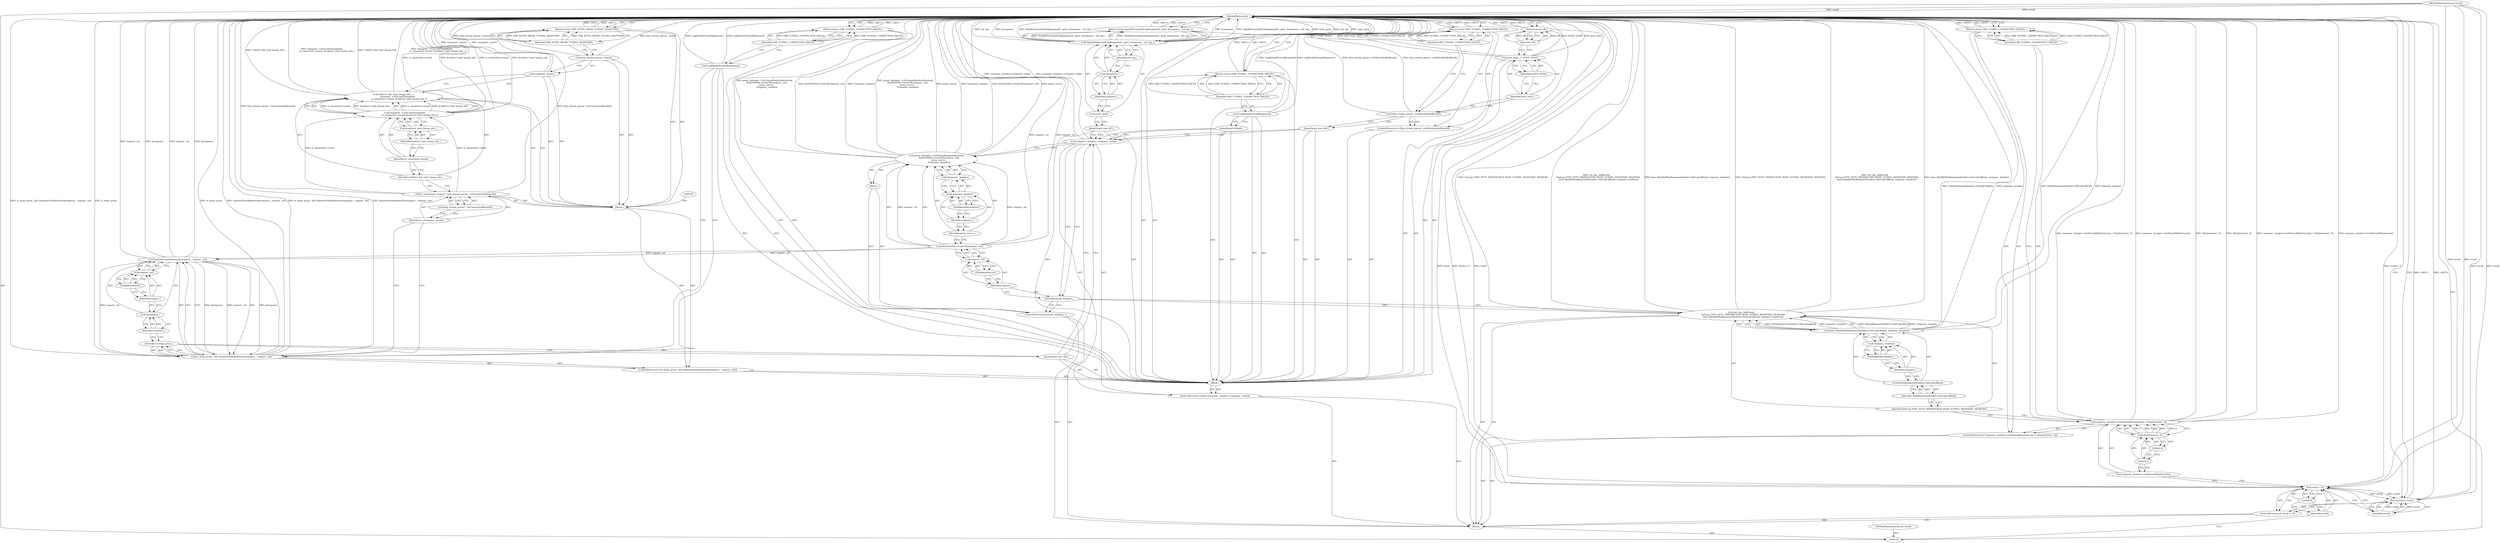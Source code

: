 digraph "1_Chrome_7933c117fd16b192e70609c331641e9112af5e42" {
"1000193" [label="(MethodReturn,int)"];
"1000104" [label="(MethodParameterIn,int result)"];
"1000292" [label="(MethodParameterOut,int result)"];
"1000105" [label="(Block,)"];
"1000123" [label="(Call,&HttpResponseHeaders::NetLogCallback)"];
"1000124" [label="(Identifier,HttpResponseHeaders::NetLogCallback)"];
"1000125" [label="(Call,response_.headers)"];
"1000126" [label="(Identifier,response_)"];
"1000122" [label="(Call,base::Bind(&HttpResponseHeaders::NetLogCallback, response_.headers))"];
"1000127" [label="(FieldIdentifier,headers)"];
"1000128" [label="(ControlStructure,if (proxy_delegate_))"];
"1000130" [label="(Block,)"];
"1000129" [label="(Identifier,proxy_delegate_)"];
"1000131" [label="(Call,proxy_delegate_->OnTunnelHeadersReceived(\n        HostPortPair::FromURL(request_.url),\n        proxy_server_,\n        *response_.headers))"];
"1000133" [label="(Call,request_.url)"];
"1000134" [label="(Identifier,request_)"];
"1000135" [label="(FieldIdentifier,url)"];
"1000132" [label="(Call,HostPortPair::FromURL(request_.url))"];
"1000136" [label="(Identifier,proxy_server_)"];
"1000140" [label="(FieldIdentifier,headers)"];
"1000137" [label="(Call,*response_.headers)"];
"1000138" [label="(Call,response_.headers)"];
"1000139" [label="(Identifier,response_)"];
"1000142" [label="(Call,response_.headers->response_code())"];
"1000141" [label="(ControlStructure,switch (response_.headers->response_code()))"];
"1000143" [label="(Block,)"];
"1000109" [label="(Literal,0)"];
"1000106" [label="(ControlStructure,if (result < 0))"];
"1000107" [label="(Call,result < 0)"];
"1000108" [label="(Identifier,result)"];
"1000144" [label="(JumpTarget,case 200:)"];
"1000146" [label="(Call,http_stream_parser_->IsMoreDataBuffered())"];
"1000145" [label="(ControlStructure,if (http_stream_parser_->IsMoreDataBuffered()))"];
"1000148" [label="(Identifier,ERR_TUNNEL_CONNECTION_FAILED)"];
"1000147" [label="(Return,return ERR_TUNNEL_CONNECTION_FAILED;)"];
"1000151" [label="(Identifier,STATE_DONE)"];
"1000149" [label="(Call,next_state_ = STATE_DONE)"];
"1000150" [label="(Identifier,next_state_)"];
"1000153" [label="(Identifier,OK)"];
"1000152" [label="(Return,return OK;)"];
"1000154" [label="(JumpTarget,case 302:)"];
"1000156" [label="(Call,is_https_proxy_ && SanitizeProxyRedirect(&response_, request_.url))"];
"1000157" [label="(Identifier,is_https_proxy_)"];
"1000158" [label="(Call,SanitizeProxyRedirect(&response_, request_.url))"];
"1000159" [label="(Call,&response_)"];
"1000160" [label="(Identifier,response_)"];
"1000155" [label="(ControlStructure,if (is_https_proxy_ && SanitizeProxyRedirect(&response_, request_.url)))"];
"1000161" [label="(Call,request_.url)"];
"1000162" [label="(Identifier,request_)"];
"1000163" [label="(FieldIdentifier,url)"];
"1000111" [label="(Identifier,result)"];
"1000110" [label="(Return,return result;)"];
"1000166" [label="(Call,is_connection_reused = http_stream_parser_->IsConnectionReused())"];
"1000167" [label="(Identifier,is_connection_reused)"];
"1000168" [label="(Call,http_stream_parser_->IsConnectionReused())"];
"1000164" [label="(Block,)"];
"1000169" [label="(Call,redirect_has_load_timing_info_ =\n            transport_->GetLoadTimingInfo(\n                is_connection_reused, &redirect_load_timing_info_))"];
"1000170" [label="(Identifier,redirect_has_load_timing_info_)"];
"1000171" [label="(Call,transport_->GetLoadTimingInfo(\n                is_connection_reused, &redirect_load_timing_info_))"];
"1000172" [label="(Identifier,is_connection_reused)"];
"1000173" [label="(Call,&redirect_load_timing_info_)"];
"1000174" [label="(Identifier,redirect_load_timing_info_)"];
"1000175" [label="(Call,transport_.reset())"];
"1000176" [label="(Call,http_stream_parser_.reset())"];
"1000178" [label="(Identifier,ERR_HTTPS_PROXY_TUNNEL_RESPONSE)"];
"1000177" [label="(Return,return ERR_HTTPS_PROXY_TUNNEL_RESPONSE;)"];
"1000179" [label="(Call,LogBlockedTunnelResponse())"];
"1000181" [label="(Identifier,ERR_TUNNEL_CONNECTION_FAILED)"];
"1000180" [label="(Return,return ERR_TUNNEL_CONNECTION_FAILED;)"];
"1000182" [label="(JumpTarget,case 407:)"];
"1000184" [label="(Call,HandleProxyAuthChallenge(auth_.get(), &response_, net_log_))"];
"1000185" [label="(Call,auth_.get())"];
"1000186" [label="(Call,&response_)"];
"1000187" [label="(Identifier,response_)"];
"1000188" [label="(Identifier,net_log_)"];
"1000183" [label="(Return,return HandleProxyAuthChallenge(auth_.get(), &response_, net_log_);)"];
"1000189" [label="(JumpTarget,default:)"];
"1000190" [label="(Call,LogBlockedTunnelResponse())"];
"1000192" [label="(Identifier,ERR_TUNNEL_CONNECTION_FAILED)"];
"1000191" [label="(Return,return ERR_TUNNEL_CONNECTION_FAILED;)"];
"1000112" [label="(ControlStructure,if (response_.headers->GetParsedHttpVersion() < HttpVersion(1, 0)))"];
"1000115" [label="(Call,HttpVersion(1, 0))"];
"1000113" [label="(Call,response_.headers->GetParsedHttpVersion() < HttpVersion(1, 0))"];
"1000114" [label="(Call,response_.headers->GetParsedHttpVersion())"];
"1000116" [label="(Literal,1)"];
"1000117" [label="(Literal,0)"];
"1000119" [label="(Identifier,ERR_TUNNEL_CONNECTION_FAILED)"];
"1000118" [label="(Return,return ERR_TUNNEL_CONNECTION_FAILED;)"];
"1000120" [label="(Call,net_log_.AddEvent(\n      NetLog::TYPE_HTTP_TRANSACTION_READ_TUNNEL_RESPONSE_HEADERS,\n      base::Bind(&HttpResponseHeaders::NetLogCallback, response_.headers)))"];
"1000121" [label="(Identifier,NetLog::TYPE_HTTP_TRANSACTION_READ_TUNNEL_RESPONSE_HEADERS)"];
"1000193" -> "1000103"  [label="AST: "];
"1000193" -> "1000110"  [label="CFG: "];
"1000193" -> "1000118"  [label="CFG: "];
"1000193" -> "1000147"  [label="CFG: "];
"1000193" -> "1000152"  [label="CFG: "];
"1000193" -> "1000177"  [label="CFG: "];
"1000193" -> "1000180"  [label="CFG: "];
"1000193" -> "1000183"  [label="CFG: "];
"1000193" -> "1000191"  [label="CFG: "];
"1000147" -> "1000193"  [label="DDG: <RET>"];
"1000191" -> "1000193"  [label="DDG: <RET>"];
"1000183" -> "1000193"  [label="DDG: <RET>"];
"1000118" -> "1000193"  [label="DDG: <RET>"];
"1000152" -> "1000193"  [label="DDG: <RET>"];
"1000177" -> "1000193"  [label="DDG: <RET>"];
"1000110" -> "1000193"  [label="DDG: <RET>"];
"1000180" -> "1000193"  [label="DDG: <RET>"];
"1000122" -> "1000193"  [label="DDG: response_.headers"];
"1000122" -> "1000193"  [label="DDG: &HttpResponseHeaders::NetLogCallback"];
"1000107" -> "1000193"  [label="DDG: result"];
"1000107" -> "1000193"  [label="DDG: result < 0"];
"1000184" -> "1000193"  [label="DDG: auth_.get()"];
"1000184" -> "1000193"  [label="DDG: net_log_"];
"1000184" -> "1000193"  [label="DDG: &response_"];
"1000184" -> "1000193"  [label="DDG: HandleProxyAuthChallenge(auth_.get(), &response_, net_log_)"];
"1000156" -> "1000193"  [label="DDG: is_https_proxy_"];
"1000156" -> "1000193"  [label="DDG: SanitizeProxyRedirect(&response_, request_.url)"];
"1000156" -> "1000193"  [label="DDG: is_https_proxy_ && SanitizeProxyRedirect(&response_, request_.url)"];
"1000113" -> "1000193"  [label="DDG: response_.headers->GetParsedHttpVersion()"];
"1000113" -> "1000193"  [label="DDG: HttpVersion(1, 0)"];
"1000113" -> "1000193"  [label="DDG: response_.headers->GetParsedHttpVersion() < HttpVersion(1, 0)"];
"1000132" -> "1000193"  [label="DDG: request_.url"];
"1000146" -> "1000193"  [label="DDG: http_stream_parser_->IsMoreDataBuffered()"];
"1000158" -> "1000193"  [label="DDG: request_.url"];
"1000158" -> "1000193"  [label="DDG: &response_"];
"1000131" -> "1000193"  [label="DDG: proxy_delegate_->OnTunnelHeadersReceived(\n        HostPortPair::FromURL(request_.url),\n        proxy_server_,\n        *response_.headers)"];
"1000131" -> "1000193"  [label="DDG: HostPortPair::FromURL(request_.url)"];
"1000131" -> "1000193"  [label="DDG: proxy_server_"];
"1000131" -> "1000193"  [label="DDG: *response_.headers"];
"1000166" -> "1000193"  [label="DDG: http_stream_parser_->IsConnectionReused()"];
"1000171" -> "1000193"  [label="DDG: is_connection_reused"];
"1000171" -> "1000193"  [label="DDG: &redirect_load_timing_info_"];
"1000142" -> "1000193"  [label="DDG: response_.headers->response_code()"];
"1000149" -> "1000193"  [label="DDG: STATE_DONE"];
"1000149" -> "1000193"  [label="DDG: next_state_"];
"1000190" -> "1000193"  [label="DDG: LogBlockedTunnelResponse()"];
"1000179" -> "1000193"  [label="DDG: LogBlockedTunnelResponse()"];
"1000104" -> "1000193"  [label="DDG: result"];
"1000120" -> "1000193"  [label="DDG: NetLog::TYPE_HTTP_TRANSACTION_READ_TUNNEL_RESPONSE_HEADERS"];
"1000120" -> "1000193"  [label="DDG: net_log_.AddEvent(\n      NetLog::TYPE_HTTP_TRANSACTION_READ_TUNNEL_RESPONSE_HEADERS,\n      base::Bind(&HttpResponseHeaders::NetLogCallback, response_.headers))"];
"1000120" -> "1000193"  [label="DDG: base::Bind(&HttpResponseHeaders::NetLogCallback, response_.headers)"];
"1000176" -> "1000193"  [label="DDG: http_stream_parser_.reset()"];
"1000169" -> "1000193"  [label="DDG: transport_->GetLoadTimingInfo(\n                is_connection_reused, &redirect_load_timing_info_)"];
"1000169" -> "1000193"  [label="DDG: redirect_has_load_timing_info_"];
"1000175" -> "1000193"  [label="DDG: transport_.reset()"];
"1000104" -> "1000103"  [label="AST: "];
"1000104" -> "1000193"  [label="DDG: result"];
"1000104" -> "1000107"  [label="DDG: result"];
"1000104" -> "1000110"  [label="DDG: result"];
"1000292" -> "1000103"  [label="AST: "];
"1000105" -> "1000103"  [label="AST: "];
"1000106" -> "1000105"  [label="AST: "];
"1000112" -> "1000105"  [label="AST: "];
"1000120" -> "1000105"  [label="AST: "];
"1000128" -> "1000105"  [label="AST: "];
"1000141" -> "1000105"  [label="AST: "];
"1000123" -> "1000122"  [label="AST: "];
"1000123" -> "1000124"  [label="CFG: "];
"1000124" -> "1000123"  [label="AST: "];
"1000126" -> "1000123"  [label="CFG: "];
"1000124" -> "1000123"  [label="AST: "];
"1000124" -> "1000121"  [label="CFG: "];
"1000123" -> "1000124"  [label="CFG: "];
"1000125" -> "1000122"  [label="AST: "];
"1000125" -> "1000127"  [label="CFG: "];
"1000126" -> "1000125"  [label="AST: "];
"1000127" -> "1000125"  [label="AST: "];
"1000122" -> "1000125"  [label="CFG: "];
"1000126" -> "1000125"  [label="AST: "];
"1000126" -> "1000123"  [label="CFG: "];
"1000127" -> "1000126"  [label="CFG: "];
"1000122" -> "1000120"  [label="AST: "];
"1000122" -> "1000125"  [label="CFG: "];
"1000123" -> "1000122"  [label="AST: "];
"1000125" -> "1000122"  [label="AST: "];
"1000120" -> "1000122"  [label="CFG: "];
"1000122" -> "1000193"  [label="DDG: response_.headers"];
"1000122" -> "1000193"  [label="DDG: &HttpResponseHeaders::NetLogCallback"];
"1000122" -> "1000120"  [label="DDG: &HttpResponseHeaders::NetLogCallback"];
"1000122" -> "1000120"  [label="DDG: response_.headers"];
"1000127" -> "1000125"  [label="AST: "];
"1000127" -> "1000126"  [label="CFG: "];
"1000125" -> "1000127"  [label="CFG: "];
"1000128" -> "1000105"  [label="AST: "];
"1000129" -> "1000128"  [label="AST: "];
"1000130" -> "1000128"  [label="AST: "];
"1000130" -> "1000128"  [label="AST: "];
"1000131" -> "1000130"  [label="AST: "];
"1000129" -> "1000128"  [label="AST: "];
"1000129" -> "1000120"  [label="CFG: "];
"1000134" -> "1000129"  [label="CFG: "];
"1000142" -> "1000129"  [label="CFG: "];
"1000131" -> "1000130"  [label="AST: "];
"1000131" -> "1000137"  [label="CFG: "];
"1000132" -> "1000131"  [label="AST: "];
"1000136" -> "1000131"  [label="AST: "];
"1000137" -> "1000131"  [label="AST: "];
"1000142" -> "1000131"  [label="CFG: "];
"1000131" -> "1000193"  [label="DDG: proxy_delegate_->OnTunnelHeadersReceived(\n        HostPortPair::FromURL(request_.url),\n        proxy_server_,\n        *response_.headers)"];
"1000131" -> "1000193"  [label="DDG: HostPortPair::FromURL(request_.url)"];
"1000131" -> "1000193"  [label="DDG: proxy_server_"];
"1000131" -> "1000193"  [label="DDG: *response_.headers"];
"1000132" -> "1000131"  [label="DDG: request_.url"];
"1000133" -> "1000132"  [label="AST: "];
"1000133" -> "1000135"  [label="CFG: "];
"1000134" -> "1000133"  [label="AST: "];
"1000135" -> "1000133"  [label="AST: "];
"1000132" -> "1000133"  [label="CFG: "];
"1000134" -> "1000133"  [label="AST: "];
"1000134" -> "1000129"  [label="CFG: "];
"1000135" -> "1000134"  [label="CFG: "];
"1000135" -> "1000133"  [label="AST: "];
"1000135" -> "1000134"  [label="CFG: "];
"1000133" -> "1000135"  [label="CFG: "];
"1000132" -> "1000131"  [label="AST: "];
"1000132" -> "1000133"  [label="CFG: "];
"1000133" -> "1000132"  [label="AST: "];
"1000136" -> "1000132"  [label="CFG: "];
"1000132" -> "1000193"  [label="DDG: request_.url"];
"1000132" -> "1000131"  [label="DDG: request_.url"];
"1000132" -> "1000158"  [label="DDG: request_.url"];
"1000136" -> "1000131"  [label="AST: "];
"1000136" -> "1000132"  [label="CFG: "];
"1000139" -> "1000136"  [label="CFG: "];
"1000140" -> "1000138"  [label="AST: "];
"1000140" -> "1000139"  [label="CFG: "];
"1000138" -> "1000140"  [label="CFG: "];
"1000137" -> "1000131"  [label="AST: "];
"1000137" -> "1000138"  [label="CFG: "];
"1000138" -> "1000137"  [label="AST: "];
"1000131" -> "1000137"  [label="CFG: "];
"1000138" -> "1000137"  [label="AST: "];
"1000138" -> "1000140"  [label="CFG: "];
"1000139" -> "1000138"  [label="AST: "];
"1000140" -> "1000138"  [label="AST: "];
"1000137" -> "1000138"  [label="CFG: "];
"1000139" -> "1000138"  [label="AST: "];
"1000139" -> "1000136"  [label="CFG: "];
"1000140" -> "1000139"  [label="CFG: "];
"1000142" -> "1000141"  [label="AST: "];
"1000142" -> "1000131"  [label="CFG: "];
"1000142" -> "1000129"  [label="CFG: "];
"1000144" -> "1000142"  [label="CFG: "];
"1000154" -> "1000142"  [label="CFG: "];
"1000182" -> "1000142"  [label="CFG: "];
"1000189" -> "1000142"  [label="CFG: "];
"1000142" -> "1000193"  [label="DDG: response_.headers->response_code()"];
"1000141" -> "1000105"  [label="AST: "];
"1000142" -> "1000141"  [label="AST: "];
"1000143" -> "1000141"  [label="AST: "];
"1000143" -> "1000141"  [label="AST: "];
"1000144" -> "1000143"  [label="AST: "];
"1000145" -> "1000143"  [label="AST: "];
"1000149" -> "1000143"  [label="AST: "];
"1000152" -> "1000143"  [label="AST: "];
"1000154" -> "1000143"  [label="AST: "];
"1000155" -> "1000143"  [label="AST: "];
"1000179" -> "1000143"  [label="AST: "];
"1000180" -> "1000143"  [label="AST: "];
"1000182" -> "1000143"  [label="AST: "];
"1000183" -> "1000143"  [label="AST: "];
"1000189" -> "1000143"  [label="AST: "];
"1000190" -> "1000143"  [label="AST: "];
"1000191" -> "1000143"  [label="AST: "];
"1000109" -> "1000107"  [label="AST: "];
"1000109" -> "1000108"  [label="CFG: "];
"1000107" -> "1000109"  [label="CFG: "];
"1000106" -> "1000105"  [label="AST: "];
"1000107" -> "1000106"  [label="AST: "];
"1000110" -> "1000106"  [label="AST: "];
"1000107" -> "1000106"  [label="AST: "];
"1000107" -> "1000109"  [label="CFG: "];
"1000108" -> "1000107"  [label="AST: "];
"1000109" -> "1000107"  [label="AST: "];
"1000111" -> "1000107"  [label="CFG: "];
"1000114" -> "1000107"  [label="CFG: "];
"1000107" -> "1000193"  [label="DDG: result"];
"1000107" -> "1000193"  [label="DDG: result < 0"];
"1000104" -> "1000107"  [label="DDG: result"];
"1000107" -> "1000110"  [label="DDG: result"];
"1000108" -> "1000107"  [label="AST: "];
"1000108" -> "1000103"  [label="CFG: "];
"1000109" -> "1000108"  [label="CFG: "];
"1000144" -> "1000143"  [label="AST: "];
"1000144" -> "1000142"  [label="CFG: "];
"1000146" -> "1000144"  [label="CFG: "];
"1000146" -> "1000145"  [label="AST: "];
"1000146" -> "1000144"  [label="CFG: "];
"1000148" -> "1000146"  [label="CFG: "];
"1000150" -> "1000146"  [label="CFG: "];
"1000146" -> "1000193"  [label="DDG: http_stream_parser_->IsMoreDataBuffered()"];
"1000145" -> "1000143"  [label="AST: "];
"1000146" -> "1000145"  [label="AST: "];
"1000147" -> "1000145"  [label="AST: "];
"1000148" -> "1000147"  [label="AST: "];
"1000148" -> "1000146"  [label="CFG: "];
"1000147" -> "1000148"  [label="CFG: "];
"1000148" -> "1000147"  [label="DDG: ERR_TUNNEL_CONNECTION_FAILED"];
"1000147" -> "1000145"  [label="AST: "];
"1000147" -> "1000148"  [label="CFG: "];
"1000148" -> "1000147"  [label="AST: "];
"1000193" -> "1000147"  [label="CFG: "];
"1000147" -> "1000193"  [label="DDG: <RET>"];
"1000148" -> "1000147"  [label="DDG: ERR_TUNNEL_CONNECTION_FAILED"];
"1000151" -> "1000149"  [label="AST: "];
"1000151" -> "1000150"  [label="CFG: "];
"1000149" -> "1000151"  [label="CFG: "];
"1000149" -> "1000143"  [label="AST: "];
"1000149" -> "1000151"  [label="CFG: "];
"1000150" -> "1000149"  [label="AST: "];
"1000151" -> "1000149"  [label="AST: "];
"1000153" -> "1000149"  [label="CFG: "];
"1000149" -> "1000193"  [label="DDG: STATE_DONE"];
"1000149" -> "1000193"  [label="DDG: next_state_"];
"1000150" -> "1000149"  [label="AST: "];
"1000150" -> "1000146"  [label="CFG: "];
"1000151" -> "1000150"  [label="CFG: "];
"1000153" -> "1000152"  [label="AST: "];
"1000153" -> "1000149"  [label="CFG: "];
"1000152" -> "1000153"  [label="CFG: "];
"1000153" -> "1000152"  [label="DDG: OK"];
"1000152" -> "1000143"  [label="AST: "];
"1000152" -> "1000153"  [label="CFG: "];
"1000153" -> "1000152"  [label="AST: "];
"1000193" -> "1000152"  [label="CFG: "];
"1000152" -> "1000193"  [label="DDG: <RET>"];
"1000153" -> "1000152"  [label="DDG: OK"];
"1000154" -> "1000143"  [label="AST: "];
"1000154" -> "1000142"  [label="CFG: "];
"1000157" -> "1000154"  [label="CFG: "];
"1000156" -> "1000155"  [label="AST: "];
"1000156" -> "1000157"  [label="CFG: "];
"1000156" -> "1000158"  [label="CFG: "];
"1000157" -> "1000156"  [label="AST: "];
"1000158" -> "1000156"  [label="AST: "];
"1000167" -> "1000156"  [label="CFG: "];
"1000179" -> "1000156"  [label="CFG: "];
"1000156" -> "1000193"  [label="DDG: is_https_proxy_"];
"1000156" -> "1000193"  [label="DDG: SanitizeProxyRedirect(&response_, request_.url)"];
"1000156" -> "1000193"  [label="DDG: is_https_proxy_ && SanitizeProxyRedirect(&response_, request_.url)"];
"1000158" -> "1000156"  [label="DDG: &response_"];
"1000158" -> "1000156"  [label="DDG: request_.url"];
"1000157" -> "1000156"  [label="AST: "];
"1000157" -> "1000154"  [label="CFG: "];
"1000160" -> "1000157"  [label="CFG: "];
"1000156" -> "1000157"  [label="CFG: "];
"1000158" -> "1000156"  [label="AST: "];
"1000158" -> "1000161"  [label="CFG: "];
"1000159" -> "1000158"  [label="AST: "];
"1000161" -> "1000158"  [label="AST: "];
"1000156" -> "1000158"  [label="CFG: "];
"1000158" -> "1000193"  [label="DDG: request_.url"];
"1000158" -> "1000193"  [label="DDG: &response_"];
"1000158" -> "1000156"  [label="DDG: &response_"];
"1000158" -> "1000156"  [label="DDG: request_.url"];
"1000132" -> "1000158"  [label="DDG: request_.url"];
"1000159" -> "1000158"  [label="AST: "];
"1000159" -> "1000160"  [label="CFG: "];
"1000160" -> "1000159"  [label="AST: "];
"1000162" -> "1000159"  [label="CFG: "];
"1000160" -> "1000159"  [label="AST: "];
"1000160" -> "1000157"  [label="CFG: "];
"1000159" -> "1000160"  [label="CFG: "];
"1000155" -> "1000143"  [label="AST: "];
"1000156" -> "1000155"  [label="AST: "];
"1000164" -> "1000155"  [label="AST: "];
"1000161" -> "1000158"  [label="AST: "];
"1000161" -> "1000163"  [label="CFG: "];
"1000162" -> "1000161"  [label="AST: "];
"1000163" -> "1000161"  [label="AST: "];
"1000158" -> "1000161"  [label="CFG: "];
"1000162" -> "1000161"  [label="AST: "];
"1000162" -> "1000159"  [label="CFG: "];
"1000163" -> "1000162"  [label="CFG: "];
"1000163" -> "1000161"  [label="AST: "];
"1000163" -> "1000162"  [label="CFG: "];
"1000161" -> "1000163"  [label="CFG: "];
"1000111" -> "1000110"  [label="AST: "];
"1000111" -> "1000107"  [label="CFG: "];
"1000110" -> "1000111"  [label="CFG: "];
"1000111" -> "1000110"  [label="DDG: result"];
"1000110" -> "1000106"  [label="AST: "];
"1000110" -> "1000111"  [label="CFG: "];
"1000111" -> "1000110"  [label="AST: "];
"1000193" -> "1000110"  [label="CFG: "];
"1000110" -> "1000193"  [label="DDG: <RET>"];
"1000111" -> "1000110"  [label="DDG: result"];
"1000107" -> "1000110"  [label="DDG: result"];
"1000104" -> "1000110"  [label="DDG: result"];
"1000166" -> "1000164"  [label="AST: "];
"1000166" -> "1000168"  [label="CFG: "];
"1000167" -> "1000166"  [label="AST: "];
"1000168" -> "1000166"  [label="AST: "];
"1000170" -> "1000166"  [label="CFG: "];
"1000166" -> "1000193"  [label="DDG: http_stream_parser_->IsConnectionReused()"];
"1000166" -> "1000171"  [label="DDG: is_connection_reused"];
"1000167" -> "1000166"  [label="AST: "];
"1000167" -> "1000156"  [label="CFG: "];
"1000168" -> "1000167"  [label="CFG: "];
"1000168" -> "1000166"  [label="AST: "];
"1000168" -> "1000167"  [label="CFG: "];
"1000166" -> "1000168"  [label="CFG: "];
"1000164" -> "1000155"  [label="AST: "];
"1000165" -> "1000164"  [label="AST: "];
"1000166" -> "1000164"  [label="AST: "];
"1000169" -> "1000164"  [label="AST: "];
"1000175" -> "1000164"  [label="AST: "];
"1000176" -> "1000164"  [label="AST: "];
"1000177" -> "1000164"  [label="AST: "];
"1000169" -> "1000164"  [label="AST: "];
"1000169" -> "1000171"  [label="CFG: "];
"1000170" -> "1000169"  [label="AST: "];
"1000171" -> "1000169"  [label="AST: "];
"1000175" -> "1000169"  [label="CFG: "];
"1000169" -> "1000193"  [label="DDG: transport_->GetLoadTimingInfo(\n                is_connection_reused, &redirect_load_timing_info_)"];
"1000169" -> "1000193"  [label="DDG: redirect_has_load_timing_info_"];
"1000171" -> "1000169"  [label="DDG: is_connection_reused"];
"1000171" -> "1000169"  [label="DDG: &redirect_load_timing_info_"];
"1000170" -> "1000169"  [label="AST: "];
"1000170" -> "1000166"  [label="CFG: "];
"1000172" -> "1000170"  [label="CFG: "];
"1000171" -> "1000169"  [label="AST: "];
"1000171" -> "1000173"  [label="CFG: "];
"1000172" -> "1000171"  [label="AST: "];
"1000173" -> "1000171"  [label="AST: "];
"1000169" -> "1000171"  [label="CFG: "];
"1000171" -> "1000193"  [label="DDG: is_connection_reused"];
"1000171" -> "1000193"  [label="DDG: &redirect_load_timing_info_"];
"1000171" -> "1000169"  [label="DDG: is_connection_reused"];
"1000171" -> "1000169"  [label="DDG: &redirect_load_timing_info_"];
"1000166" -> "1000171"  [label="DDG: is_connection_reused"];
"1000172" -> "1000171"  [label="AST: "];
"1000172" -> "1000170"  [label="CFG: "];
"1000174" -> "1000172"  [label="CFG: "];
"1000173" -> "1000171"  [label="AST: "];
"1000173" -> "1000174"  [label="CFG: "];
"1000174" -> "1000173"  [label="AST: "];
"1000171" -> "1000173"  [label="CFG: "];
"1000174" -> "1000173"  [label="AST: "];
"1000174" -> "1000172"  [label="CFG: "];
"1000173" -> "1000174"  [label="CFG: "];
"1000175" -> "1000164"  [label="AST: "];
"1000175" -> "1000169"  [label="CFG: "];
"1000176" -> "1000175"  [label="CFG: "];
"1000175" -> "1000193"  [label="DDG: transport_.reset()"];
"1000176" -> "1000164"  [label="AST: "];
"1000176" -> "1000175"  [label="CFG: "];
"1000178" -> "1000176"  [label="CFG: "];
"1000176" -> "1000193"  [label="DDG: http_stream_parser_.reset()"];
"1000178" -> "1000177"  [label="AST: "];
"1000178" -> "1000176"  [label="CFG: "];
"1000177" -> "1000178"  [label="CFG: "];
"1000178" -> "1000177"  [label="DDG: ERR_HTTPS_PROXY_TUNNEL_RESPONSE"];
"1000177" -> "1000164"  [label="AST: "];
"1000177" -> "1000178"  [label="CFG: "];
"1000178" -> "1000177"  [label="AST: "];
"1000193" -> "1000177"  [label="CFG: "];
"1000177" -> "1000193"  [label="DDG: <RET>"];
"1000178" -> "1000177"  [label="DDG: ERR_HTTPS_PROXY_TUNNEL_RESPONSE"];
"1000179" -> "1000143"  [label="AST: "];
"1000179" -> "1000156"  [label="CFG: "];
"1000181" -> "1000179"  [label="CFG: "];
"1000179" -> "1000193"  [label="DDG: LogBlockedTunnelResponse()"];
"1000181" -> "1000180"  [label="AST: "];
"1000181" -> "1000179"  [label="CFG: "];
"1000180" -> "1000181"  [label="CFG: "];
"1000181" -> "1000180"  [label="DDG: ERR_TUNNEL_CONNECTION_FAILED"];
"1000180" -> "1000143"  [label="AST: "];
"1000180" -> "1000181"  [label="CFG: "];
"1000181" -> "1000180"  [label="AST: "];
"1000193" -> "1000180"  [label="CFG: "];
"1000180" -> "1000193"  [label="DDG: <RET>"];
"1000181" -> "1000180"  [label="DDG: ERR_TUNNEL_CONNECTION_FAILED"];
"1000182" -> "1000143"  [label="AST: "];
"1000182" -> "1000142"  [label="CFG: "];
"1000185" -> "1000182"  [label="CFG: "];
"1000184" -> "1000183"  [label="AST: "];
"1000184" -> "1000188"  [label="CFG: "];
"1000185" -> "1000184"  [label="AST: "];
"1000186" -> "1000184"  [label="AST: "];
"1000188" -> "1000184"  [label="AST: "];
"1000183" -> "1000184"  [label="CFG: "];
"1000184" -> "1000193"  [label="DDG: auth_.get()"];
"1000184" -> "1000193"  [label="DDG: net_log_"];
"1000184" -> "1000193"  [label="DDG: &response_"];
"1000184" -> "1000193"  [label="DDG: HandleProxyAuthChallenge(auth_.get(), &response_, net_log_)"];
"1000184" -> "1000183"  [label="DDG: HandleProxyAuthChallenge(auth_.get(), &response_, net_log_)"];
"1000185" -> "1000184"  [label="AST: "];
"1000185" -> "1000182"  [label="CFG: "];
"1000187" -> "1000185"  [label="CFG: "];
"1000186" -> "1000184"  [label="AST: "];
"1000186" -> "1000187"  [label="CFG: "];
"1000187" -> "1000186"  [label="AST: "];
"1000188" -> "1000186"  [label="CFG: "];
"1000187" -> "1000186"  [label="AST: "];
"1000187" -> "1000185"  [label="CFG: "];
"1000186" -> "1000187"  [label="CFG: "];
"1000188" -> "1000184"  [label="AST: "];
"1000188" -> "1000186"  [label="CFG: "];
"1000184" -> "1000188"  [label="CFG: "];
"1000183" -> "1000143"  [label="AST: "];
"1000183" -> "1000184"  [label="CFG: "];
"1000184" -> "1000183"  [label="AST: "];
"1000193" -> "1000183"  [label="CFG: "];
"1000183" -> "1000193"  [label="DDG: <RET>"];
"1000184" -> "1000183"  [label="DDG: HandleProxyAuthChallenge(auth_.get(), &response_, net_log_)"];
"1000189" -> "1000143"  [label="AST: "];
"1000189" -> "1000142"  [label="CFG: "];
"1000190" -> "1000189"  [label="CFG: "];
"1000190" -> "1000143"  [label="AST: "];
"1000190" -> "1000189"  [label="CFG: "];
"1000192" -> "1000190"  [label="CFG: "];
"1000190" -> "1000193"  [label="DDG: LogBlockedTunnelResponse()"];
"1000192" -> "1000191"  [label="AST: "];
"1000192" -> "1000190"  [label="CFG: "];
"1000191" -> "1000192"  [label="CFG: "];
"1000192" -> "1000191"  [label="DDG: ERR_TUNNEL_CONNECTION_FAILED"];
"1000191" -> "1000143"  [label="AST: "];
"1000191" -> "1000192"  [label="CFG: "];
"1000192" -> "1000191"  [label="AST: "];
"1000193" -> "1000191"  [label="CFG: "];
"1000191" -> "1000193"  [label="DDG: <RET>"];
"1000192" -> "1000191"  [label="DDG: ERR_TUNNEL_CONNECTION_FAILED"];
"1000112" -> "1000105"  [label="AST: "];
"1000113" -> "1000112"  [label="AST: "];
"1000118" -> "1000112"  [label="AST: "];
"1000115" -> "1000113"  [label="AST: "];
"1000115" -> "1000117"  [label="CFG: "];
"1000116" -> "1000115"  [label="AST: "];
"1000117" -> "1000115"  [label="AST: "];
"1000113" -> "1000115"  [label="CFG: "];
"1000115" -> "1000113"  [label="DDG: 1"];
"1000115" -> "1000113"  [label="DDG: 0"];
"1000113" -> "1000112"  [label="AST: "];
"1000113" -> "1000115"  [label="CFG: "];
"1000114" -> "1000113"  [label="AST: "];
"1000115" -> "1000113"  [label="AST: "];
"1000119" -> "1000113"  [label="CFG: "];
"1000121" -> "1000113"  [label="CFG: "];
"1000113" -> "1000193"  [label="DDG: response_.headers->GetParsedHttpVersion()"];
"1000113" -> "1000193"  [label="DDG: HttpVersion(1, 0)"];
"1000113" -> "1000193"  [label="DDG: response_.headers->GetParsedHttpVersion() < HttpVersion(1, 0)"];
"1000115" -> "1000113"  [label="DDG: 1"];
"1000115" -> "1000113"  [label="DDG: 0"];
"1000114" -> "1000113"  [label="AST: "];
"1000114" -> "1000107"  [label="CFG: "];
"1000116" -> "1000114"  [label="CFG: "];
"1000116" -> "1000115"  [label="AST: "];
"1000116" -> "1000114"  [label="CFG: "];
"1000117" -> "1000116"  [label="CFG: "];
"1000117" -> "1000115"  [label="AST: "];
"1000117" -> "1000116"  [label="CFG: "];
"1000115" -> "1000117"  [label="CFG: "];
"1000119" -> "1000118"  [label="AST: "];
"1000119" -> "1000113"  [label="CFG: "];
"1000118" -> "1000119"  [label="CFG: "];
"1000119" -> "1000118"  [label="DDG: ERR_TUNNEL_CONNECTION_FAILED"];
"1000118" -> "1000112"  [label="AST: "];
"1000118" -> "1000119"  [label="CFG: "];
"1000119" -> "1000118"  [label="AST: "];
"1000193" -> "1000118"  [label="CFG: "];
"1000118" -> "1000193"  [label="DDG: <RET>"];
"1000119" -> "1000118"  [label="DDG: ERR_TUNNEL_CONNECTION_FAILED"];
"1000120" -> "1000105"  [label="AST: "];
"1000120" -> "1000122"  [label="CFG: "];
"1000121" -> "1000120"  [label="AST: "];
"1000122" -> "1000120"  [label="AST: "];
"1000129" -> "1000120"  [label="CFG: "];
"1000120" -> "1000193"  [label="DDG: NetLog::TYPE_HTTP_TRANSACTION_READ_TUNNEL_RESPONSE_HEADERS"];
"1000120" -> "1000193"  [label="DDG: net_log_.AddEvent(\n      NetLog::TYPE_HTTP_TRANSACTION_READ_TUNNEL_RESPONSE_HEADERS,\n      base::Bind(&HttpResponseHeaders::NetLogCallback, response_.headers))"];
"1000120" -> "1000193"  [label="DDG: base::Bind(&HttpResponseHeaders::NetLogCallback, response_.headers)"];
"1000122" -> "1000120"  [label="DDG: &HttpResponseHeaders::NetLogCallback"];
"1000122" -> "1000120"  [label="DDG: response_.headers"];
"1000121" -> "1000120"  [label="AST: "];
"1000121" -> "1000113"  [label="CFG: "];
"1000124" -> "1000121"  [label="CFG: "];
}
